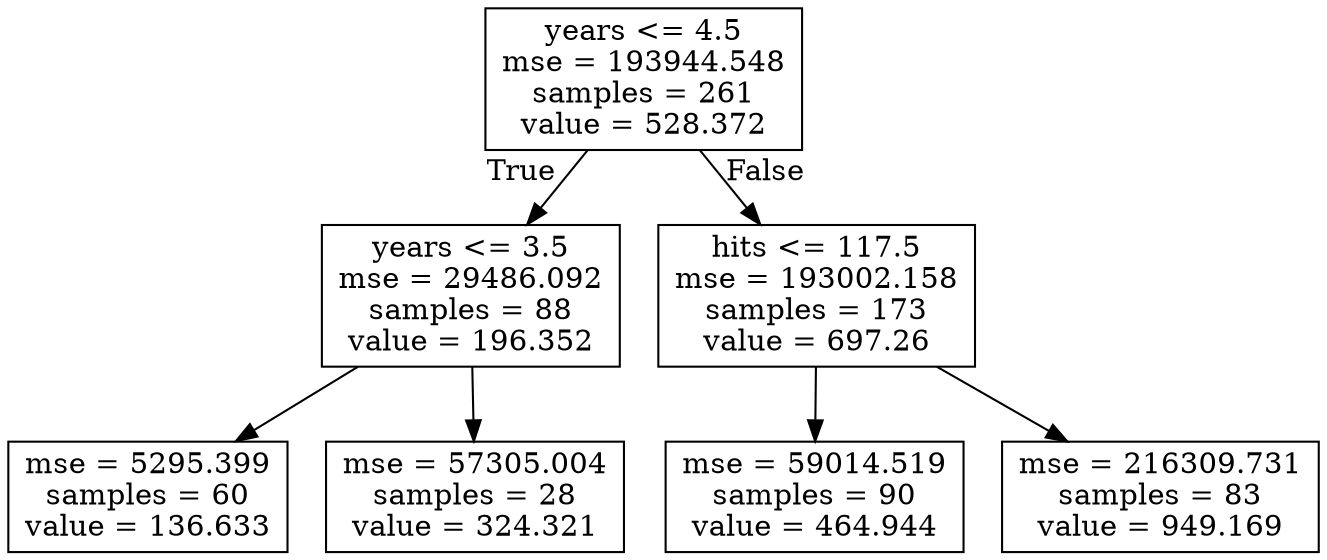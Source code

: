 digraph Tree {
node [shape=box] ;
0 [label="years <= 4.5\nmse = 193944.548\nsamples = 261\nvalue = 528.372"] ;
1 [label="years <= 3.5\nmse = 29486.092\nsamples = 88\nvalue = 196.352"] ;
0 -> 1 [labeldistance=2.5, labelangle=45, headlabel="True"] ;
2 [label="mse = 5295.399\nsamples = 60\nvalue = 136.633"] ;
1 -> 2 ;
3 [label="mse = 57305.004\nsamples = 28\nvalue = 324.321"] ;
1 -> 3 ;
4 [label="hits <= 117.5\nmse = 193002.158\nsamples = 173\nvalue = 697.26"] ;
0 -> 4 [labeldistance=2.5, labelangle=-45, headlabel="False"] ;
5 [label="mse = 59014.519\nsamples = 90\nvalue = 464.944"] ;
4 -> 5 ;
6 [label="mse = 216309.731\nsamples = 83\nvalue = 949.169"] ;
4 -> 6 ;
}